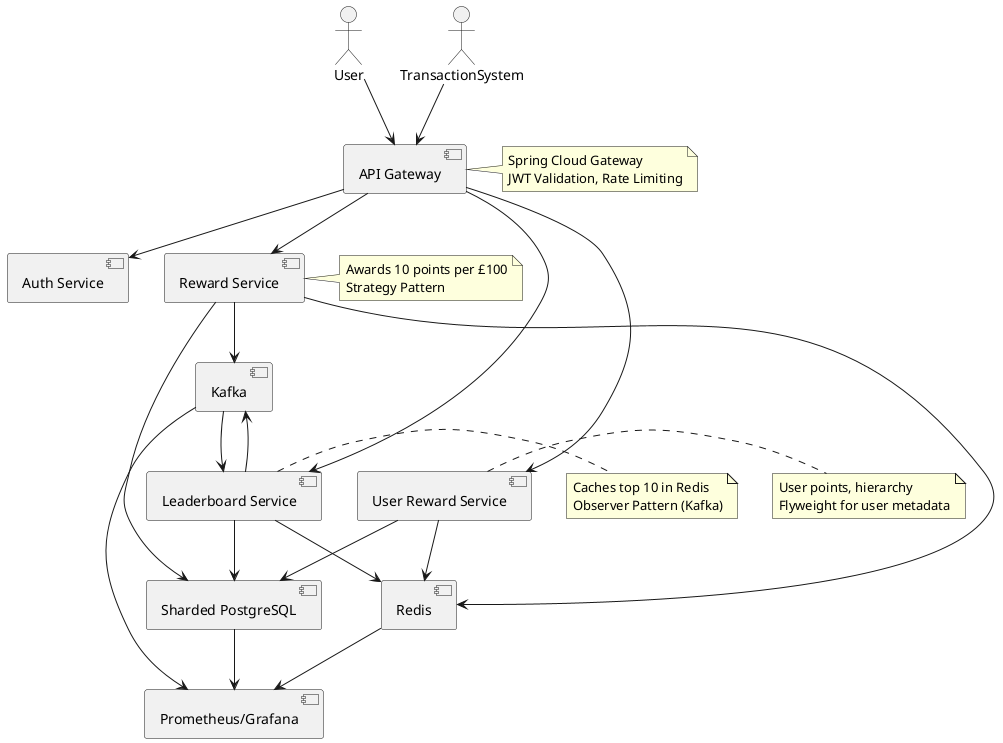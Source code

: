 @startuml
actor User
actor TransactionSystem

[User] --> [API Gateway]
[TransactionSystem] --> [API Gateway]

[API Gateway] --> [Reward Service]
[API Gateway] --> [Leaderboard Service]
[API Gateway] --> [User Reward Service]
[API Gateway] --> [Auth Service]

[Reward Service] --> [Sharded PostgreSQL]
[Reward Service] --> [Kafka]
[Reward Service] --> [Redis]

[Leaderboard Service] --> [Redis]
[Leaderboard Service] --> [Sharded PostgreSQL]
[Leaderboard Service] --> [Kafka]

[User Reward Service] --> [Redis]
[User Reward Service] --> [Sharded PostgreSQL]

[Kafka] --> [Leaderboard Service]

[Sharded PostgreSQL] --> [Prometheus/Grafana]
[Redis] --> [Prometheus/Grafana]
[Kafka] --> [Prometheus/Grafana]

note right of [API Gateway]
  Spring Cloud Gateway
  JWT Validation, Rate Limiting
end note

note right of [Reward Service]
  Awards 10 points per £100
  Strategy Pattern
end note

note right of [Leaderboard Service]
  Caches top 10 in Redis
  Observer Pattern (Kafka)
end note

note right of [User Reward Service]
  User points, hierarchy
  Flyweight for user metadata
end note

@enduml